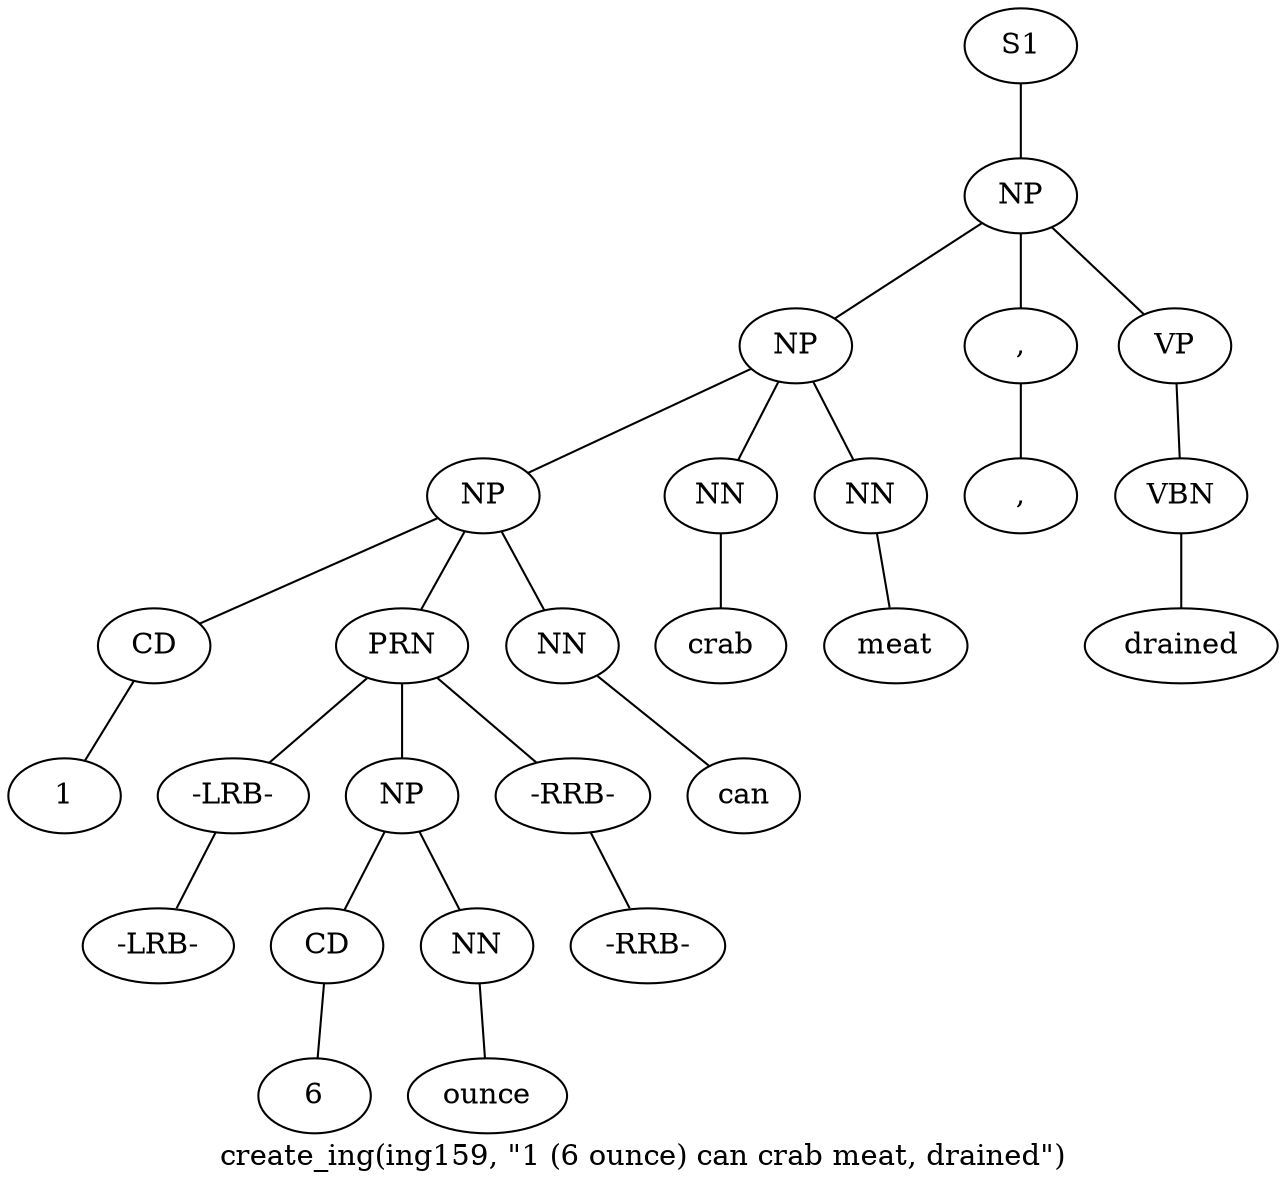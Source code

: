 graph SyntaxGraph {
	label = "create_ing(ing159, \"1 (6 ounce) can crab meat, drained\")";
	Node0 [label="S1"];
	Node1 [label="NP"];
	Node2 [label="NP"];
	Node3 [label="NP"];
	Node4 [label="CD"];
	Node5 [label="1"];
	Node6 [label="PRN"];
	Node7 [label="-LRB-"];
	Node8 [label="-LRB-"];
	Node9 [label="NP"];
	Node10 [label="CD"];
	Node11 [label="6"];
	Node12 [label="NN"];
	Node13 [label="ounce"];
	Node14 [label="-RRB-"];
	Node15 [label="-RRB-"];
	Node16 [label="NN"];
	Node17 [label="can"];
	Node18 [label="NN"];
	Node19 [label="crab"];
	Node20 [label="NN"];
	Node21 [label="meat"];
	Node22 [label=","];
	Node23 [label=","];
	Node24 [label="VP"];
	Node25 [label="VBN"];
	Node26 [label="drained"];

	Node0 -- Node1;
	Node1 -- Node2;
	Node1 -- Node22;
	Node1 -- Node24;
	Node2 -- Node3;
	Node2 -- Node18;
	Node2 -- Node20;
	Node3 -- Node4;
	Node3 -- Node6;
	Node3 -- Node16;
	Node4 -- Node5;
	Node6 -- Node7;
	Node6 -- Node9;
	Node6 -- Node14;
	Node7 -- Node8;
	Node9 -- Node10;
	Node9 -- Node12;
	Node10 -- Node11;
	Node12 -- Node13;
	Node14 -- Node15;
	Node16 -- Node17;
	Node18 -- Node19;
	Node20 -- Node21;
	Node22 -- Node23;
	Node24 -- Node25;
	Node25 -- Node26;
}